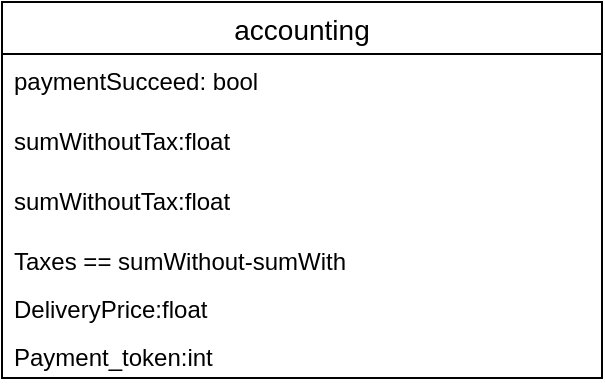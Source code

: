 <mxfile version="13.9.9" type="device"><diagram id="C5RBs43oDa-KdzZeNtuy" name="Page-1"><mxGraphModel dx="1278" dy="607" grid="1" gridSize="10" guides="1" tooltips="1" connect="1" arrows="1" fold="1" page="1" pageScale="1" pageWidth="827" pageHeight="1169" math="0" shadow="0"><root><mxCell id="WIyWlLk6GJQsqaUBKTNV-0"/><mxCell id="WIyWlLk6GJQsqaUBKTNV-1" parent="WIyWlLk6GJQsqaUBKTNV-0"/><mxCell id="nlkFjuCUagk2i0wLnyiS-1" value="accounting" style="swimlane;fontStyle=0;childLayout=stackLayout;horizontal=1;startSize=26;horizontalStack=0;resizeParent=1;resizeParentMax=0;resizeLast=0;collapsible=1;marginBottom=0;align=center;fontSize=14;" vertex="1" parent="WIyWlLk6GJQsqaUBKTNV-1"><mxGeometry x="90" y="150" width="300" height="188" as="geometry"/></mxCell><mxCell id="nlkFjuCUagk2i0wLnyiS-2" value="paymentSucceed: bool" style="text;strokeColor=none;fillColor=none;spacingLeft=4;spacingRight=4;overflow=hidden;rotatable=0;points=[[0,0.5],[1,0.5]];portConstraint=eastwest;fontSize=12;" vertex="1" parent="nlkFjuCUagk2i0wLnyiS-1"><mxGeometry y="26" width="300" height="30" as="geometry"/></mxCell><mxCell id="nlkFjuCUagk2i0wLnyiS-3" value="sumWithoutTax:float" style="text;strokeColor=none;fillColor=none;spacingLeft=4;spacingRight=4;overflow=hidden;rotatable=0;points=[[0,0.5],[1,0.5]];portConstraint=eastwest;fontSize=12;" vertex="1" parent="nlkFjuCUagk2i0wLnyiS-1"><mxGeometry y="56" width="300" height="30" as="geometry"/></mxCell><mxCell id="nlkFjuCUagk2i0wLnyiS-5" value="sumWithoutTax:float" style="text;strokeColor=none;fillColor=none;spacingLeft=4;spacingRight=4;overflow=hidden;rotatable=0;points=[[0,0.5],[1,0.5]];portConstraint=eastwest;fontSize=12;" vertex="1" parent="nlkFjuCUagk2i0wLnyiS-1"><mxGeometry y="86" width="300" height="30" as="geometry"/></mxCell><mxCell id="nlkFjuCUagk2i0wLnyiS-6" value="Taxes == sumWithout-sumWith" style="text;strokeColor=none;fillColor=none;spacingLeft=4;spacingRight=4;overflow=hidden;rotatable=0;points=[[0,0.5],[1,0.5]];portConstraint=eastwest;fontSize=12;" vertex="1" parent="nlkFjuCUagk2i0wLnyiS-1"><mxGeometry y="116" width="300" height="24" as="geometry"/></mxCell><mxCell id="nlkFjuCUagk2i0wLnyiS-4" value="DeliveryPrice:float" style="text;strokeColor=none;fillColor=none;spacingLeft=4;spacingRight=4;overflow=hidden;rotatable=0;points=[[0,0.5],[1,0.5]];portConstraint=eastwest;fontSize=12;" vertex="1" parent="nlkFjuCUagk2i0wLnyiS-1"><mxGeometry y="140" width="300" height="24" as="geometry"/></mxCell><mxCell id="nlkFjuCUagk2i0wLnyiS-7" value="Payment_token:int" style="text;strokeColor=none;fillColor=none;spacingLeft=4;spacingRight=4;overflow=hidden;rotatable=0;points=[[0,0.5],[1,0.5]];portConstraint=eastwest;fontSize=12;" vertex="1" parent="nlkFjuCUagk2i0wLnyiS-1"><mxGeometry y="164" width="300" height="24" as="geometry"/></mxCell></root></mxGraphModel></diagram></mxfile>